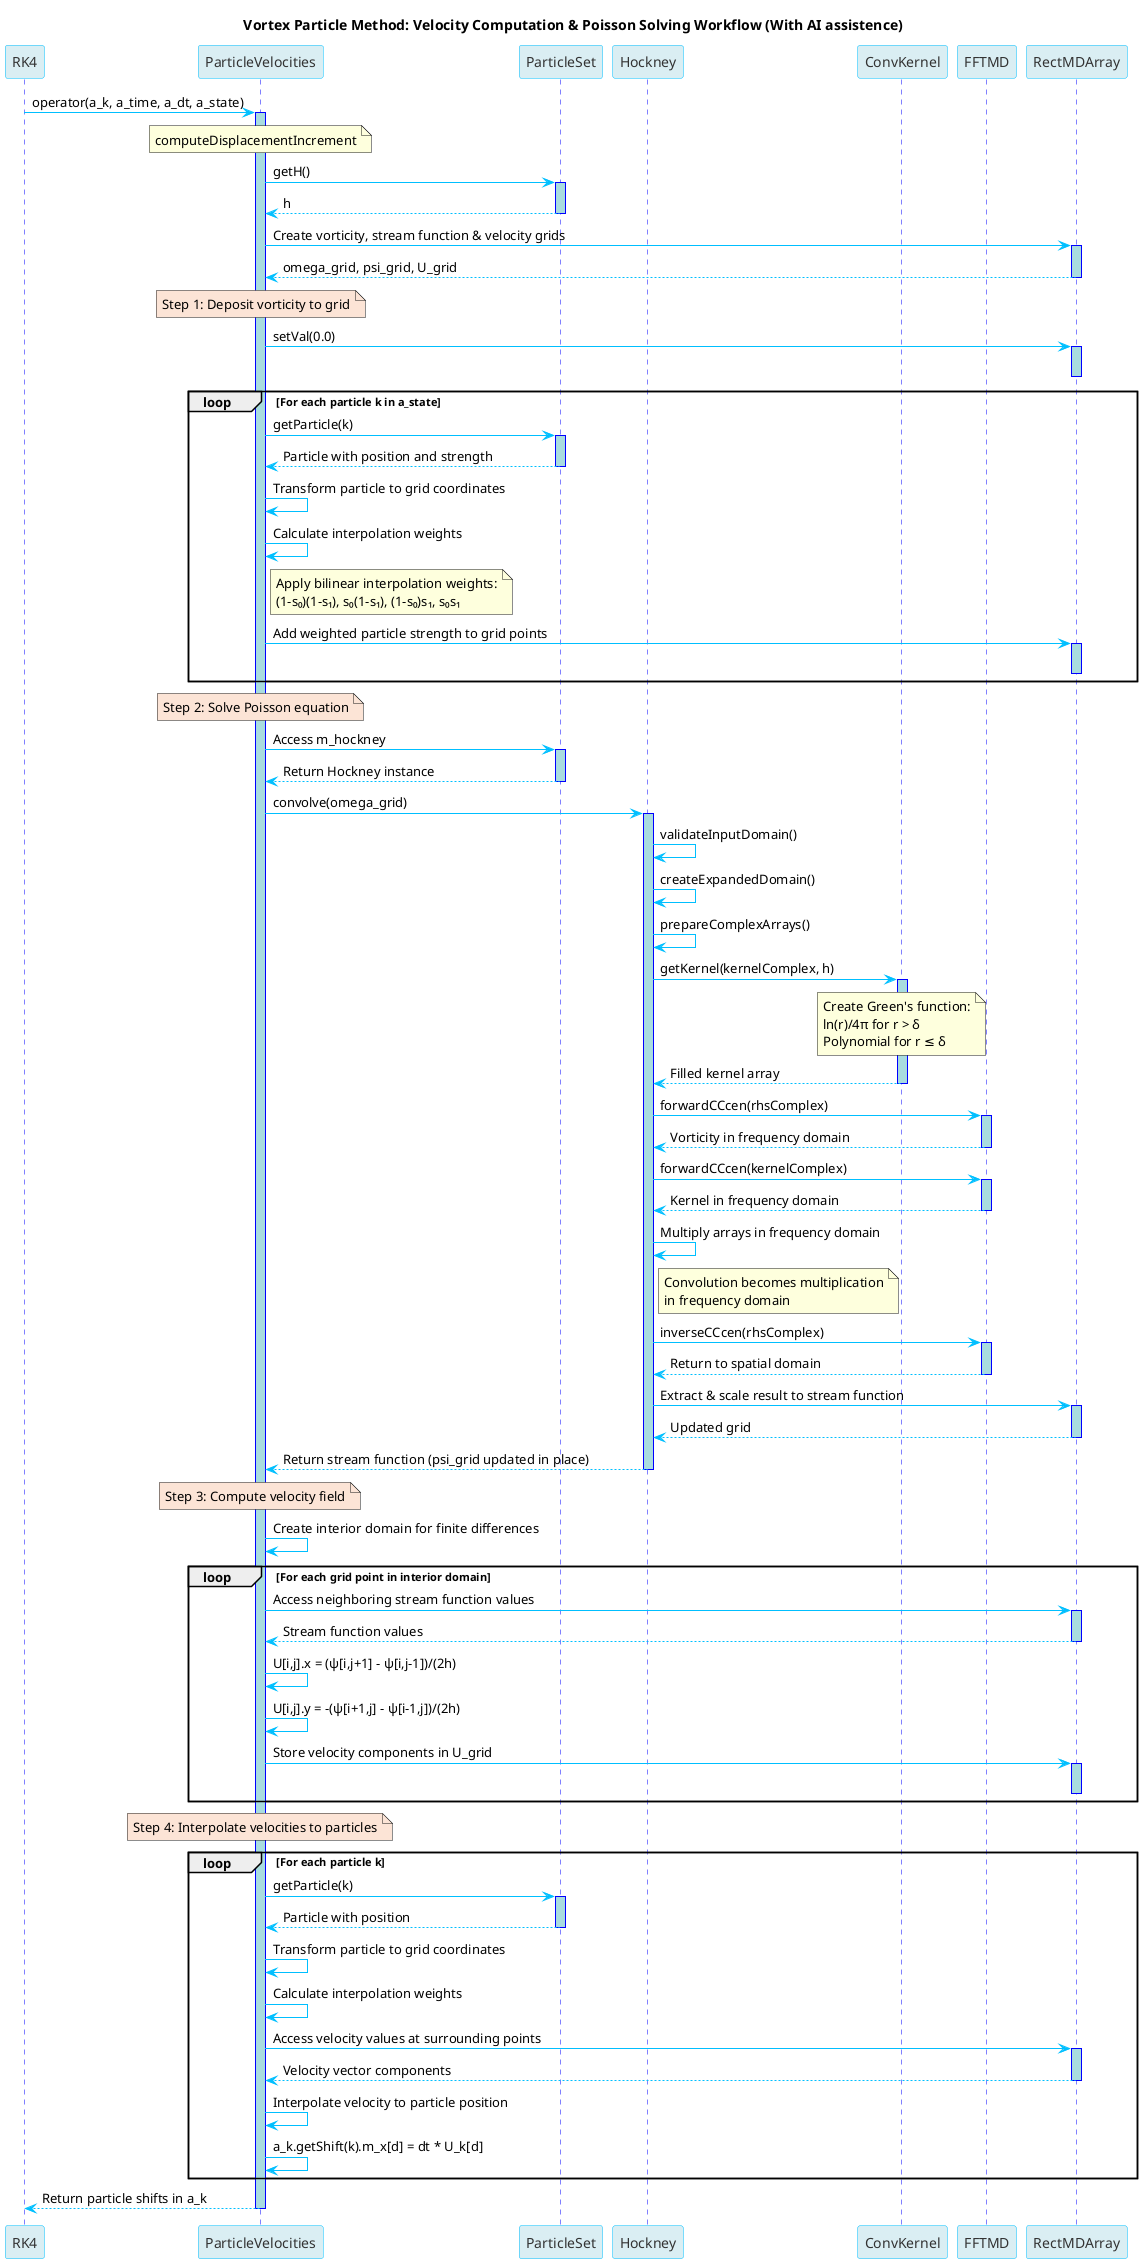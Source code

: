 @startuml Vortex_Particle_Method_Workflow


' Use a better color scheme and styling
skinparam sequence {
    ArrowColor DeepSkyBlue
    ActorBorderColor DeepSkyBlue
    LifeLineBorderColor blue
    LifeLineBackgroundColor #A9DCDF
    
    ParticipantBorderColor DeepSkyBlue
    ParticipantBackgroundColor #DAEEF3
    ParticipantFontColor #333333
    
    ActorBackgroundColor #DAEEF3
    ActorFontColor #333333
}

' Define all participants
participant "RK4" as RK
participant "ParticleVelocities" as PV
participant "ParticleSet" as PS
participant "Hockney" as H
participant "ConvKernel" as CK
participant "FFTMD" as FM
participant "RectMDArray" as RA

' Start the workflow with RK4 since it calls the particle velocities
title Vortex Particle Method: Velocity Computation & Poisson Solving Workflow (With AI assistence)

RK -> PV: operator(a_k, a_time, a_dt, a_state)
activate PV

' Step 1: Initialize grids and arrays
note over PV: computeDisplacementIncrement
PV -> PS: getH()
activate PS
PS --> PV: h
deactivate PS

PV -> RA: Create vorticity, stream function & velocity grids
activate RA
RA --> PV: omega_grid, psi_grid, U_grid
deactivate RA

' Step 2: Deposit particle vorticity to grid
note over PV #FCE4D6: Step 1: Deposit vorticity to grid
PV -> RA: setVal(0.0)
activate RA
deactivate RA

loop For each particle k in a_state
    PV -> PS: getParticle(k)
    activate PS
    PS --> PV: Particle with position and strength
    deactivate PS
    
    PV -> PV: Transform particle to grid coordinates
    PV -> PV: Calculate interpolation weights
    
    note right of PV
        Apply bilinear interpolation weights:
        (1-s₀)(1-s₁), s₀(1-s₁), (1-s₀)s₁, s₀s₁
    end note
    
    PV -> RA: Add weighted particle strength to grid points
    activate RA
    deactivate RA
end

' Step 3: Solve Poisson equation
note over PV #FCE4D6: Step 2: Solve Poisson equation
PV -> PS: Access m_hockney
activate PS
PS --> PV: Return Hockney instance
deactivate PS

PV -> H: convolve(omega_grid)
activate H

H -> H: validateInputDomain()
H -> H: createExpandedDomain()
H -> H: prepareComplexArrays()

H -> CK: getKernel(kernelComplex, h)
activate CK
note over CK
    Create Green's function:
    ln(r)/4π for r > δ
    Polynomial for r ≤ δ
end note
CK --> H: Filled kernel array
deactivate CK

H -> FM: forwardCCcen(rhsComplex)
activate FM
FM --> H: Vorticity in frequency domain
deactivate FM

H -> FM: forwardCCcen(kernelComplex)
activate FM
FM --> H: Kernel in frequency domain
deactivate FM

H -> H: Multiply arrays in frequency domain
note right of H
    Convolution becomes multiplication
    in frequency domain
end note

H -> FM: inverseCCcen(rhsComplex)
activate FM
FM --> H: Return to spatial domain
deactivate FM

H -> RA: Extract & scale result to stream function
activate RA
RA --> H: Updated grid
deactivate RA

H --> PV: Return stream function (psi_grid updated in place)
deactivate H

' Step 4: Compute velocity field
note over PV #FCE4D6: Step 3: Compute velocity field
PV -> PV: Create interior domain for finite differences

loop For each grid point in interior domain
    PV -> RA: Access neighboring stream function values
    activate RA
    RA --> PV: Stream function values
    deactivate RA
    
    PV -> PV: U[i,j].x = (ψ[i,j+1] - ψ[i,j-1])/(2h)
    PV -> PV: U[i,j].y = -(ψ[i+1,j] - ψ[i-1,j])/(2h)
    
    PV -> RA: Store velocity components in U_grid
    activate RA
    deactivate RA
end

' Step 5: Interpolate velocities back to particles
note over PV #FCE4D6: Step 4: Interpolate velocities to particles
loop For each particle k
    PV -> PS: getParticle(k)
    activate PS
    PS --> PV: Particle with position
    deactivate PS
    
    PV -> PV: Transform particle to grid coordinates
    PV -> PV: Calculate interpolation weights
    
    PV -> RA: Access velocity values at surrounding points
    activate RA
    RA --> PV: Velocity vector components
    deactivate RA
    
    PV -> PV: Interpolate velocity to particle position
    PV -> PV: a_k.getShift(k).m_x[d] = dt * U_k[d]
end

PV --> RK: Return particle shifts in a_k
deactivate PV

@enduml